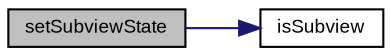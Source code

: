 digraph "setSubviewState"
{
  bgcolor="transparent";
  edge [fontname="Arial",fontsize="9",labelfontname="Arial",labelfontsize="9"];
  node [fontname="Arial",fontsize="9",shape=record];
  rankdir="LR";
  Node1 [label="setSubviewState",height=0.2,width=0.4,color="black", fillcolor="grey75", style="filled" fontcolor="black"];
  Node1 -> Node2 [color="midnightblue",fontsize="9",style="solid",fontname="Arial"];
  Node2 [label="isSubview",height=0.2,width=0.4,color="black",URL="$class_v_s_t_g_u_i_1_1_c_view.html#a49dcbc77dd14d44b8e9d1f1df9799b8d"];
}
